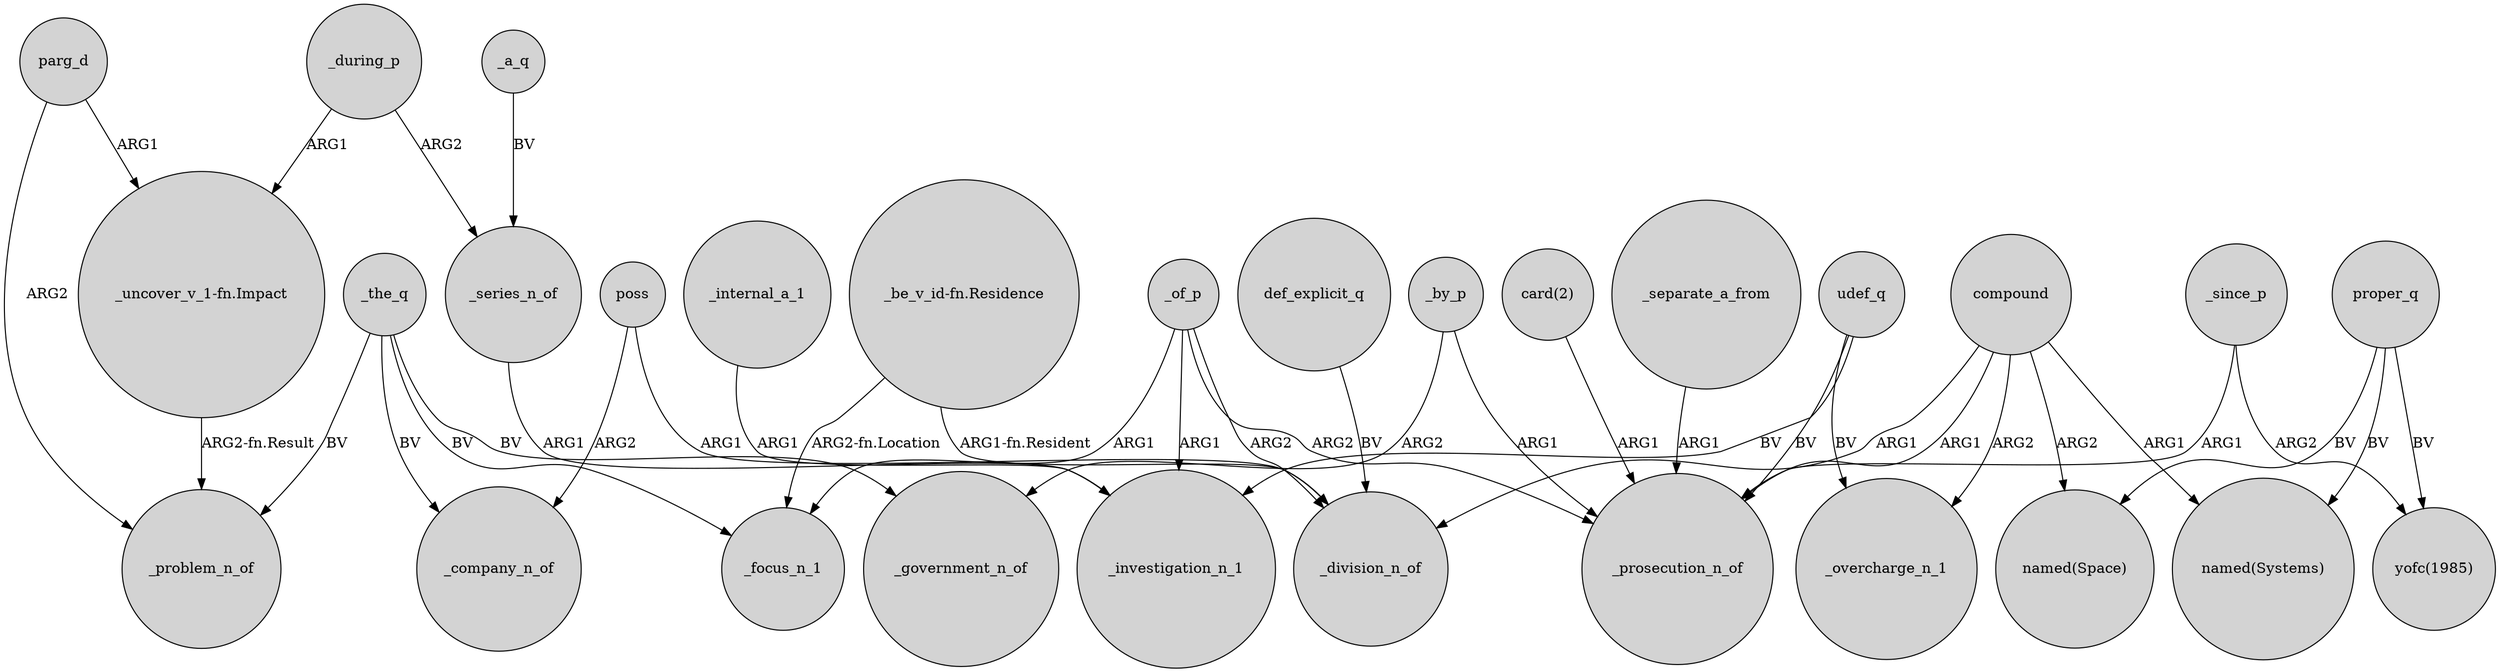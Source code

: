 digraph {
	node [shape=circle style=filled]
	"_uncover_v_1-fn.Impact" -> _problem_n_of [label="ARG2-fn.Result"]
	proper_q -> "named(Space)" [label=BV]
	proper_q -> "yofc(1985)" [label=BV]
	_during_p -> "_uncover_v_1-fn.Impact" [label=ARG1]
	_of_p -> _investigation_n_1 [label=ARG1]
	def_explicit_q -> _division_n_of [label=BV]
	"_be_v_id-fn.Residence" -> _division_n_of [label="ARG1-fn.Resident"]
	_internal_a_1 -> _investigation_n_1 [label=ARG1]
	_separate_a_from -> _prosecution_n_of [label=ARG1]
	_of_p -> _focus_n_1 [label=ARG1]
	udef_q -> _overcharge_n_1 [label=BV]
	_by_p -> _government_n_of [label=ARG2]
	"card(2)" -> _prosecution_n_of [label=ARG1]
	_since_p -> "yofc(1985)" [label=ARG2]
	_a_q -> _series_n_of [label=BV]
	compound -> _prosecution_n_of [label=ARG1]
	_the_q -> _problem_n_of [label=BV]
	"_be_v_id-fn.Residence" -> _focus_n_1 [label="ARG2-fn.Location"]
	poss -> _company_n_of [label=ARG2]
	parg_d -> "_uncover_v_1-fn.Impact" [label=ARG1]
	_since_p -> _prosecution_n_of [label=ARG1]
	proper_q -> "named(Systems)" [label=BV]
	_of_p -> _division_n_of [label=ARG2]
	compound -> "named(Systems)" [label=ARG1]
	_during_p -> _series_n_of [label=ARG2]
	compound -> "named(Space)" [label=ARG2]
	_by_p -> _prosecution_n_of [label=ARG1]
	compound -> _division_n_of [label=ARG1]
	_series_n_of -> _investigation_n_1 [label=ARG1]
	_the_q -> _government_n_of [label=BV]
	compound -> _overcharge_n_1 [label=ARG2]
	parg_d -> _problem_n_of [label=ARG2]
	udef_q -> _prosecution_n_of [label=BV]
	_of_p -> _prosecution_n_of [label=ARG2]
	poss -> _division_n_of [label=ARG1]
	_the_q -> _company_n_of [label=BV]
	_the_q -> _focus_n_1 [label=BV]
	udef_q -> _investigation_n_1 [label=BV]
}
